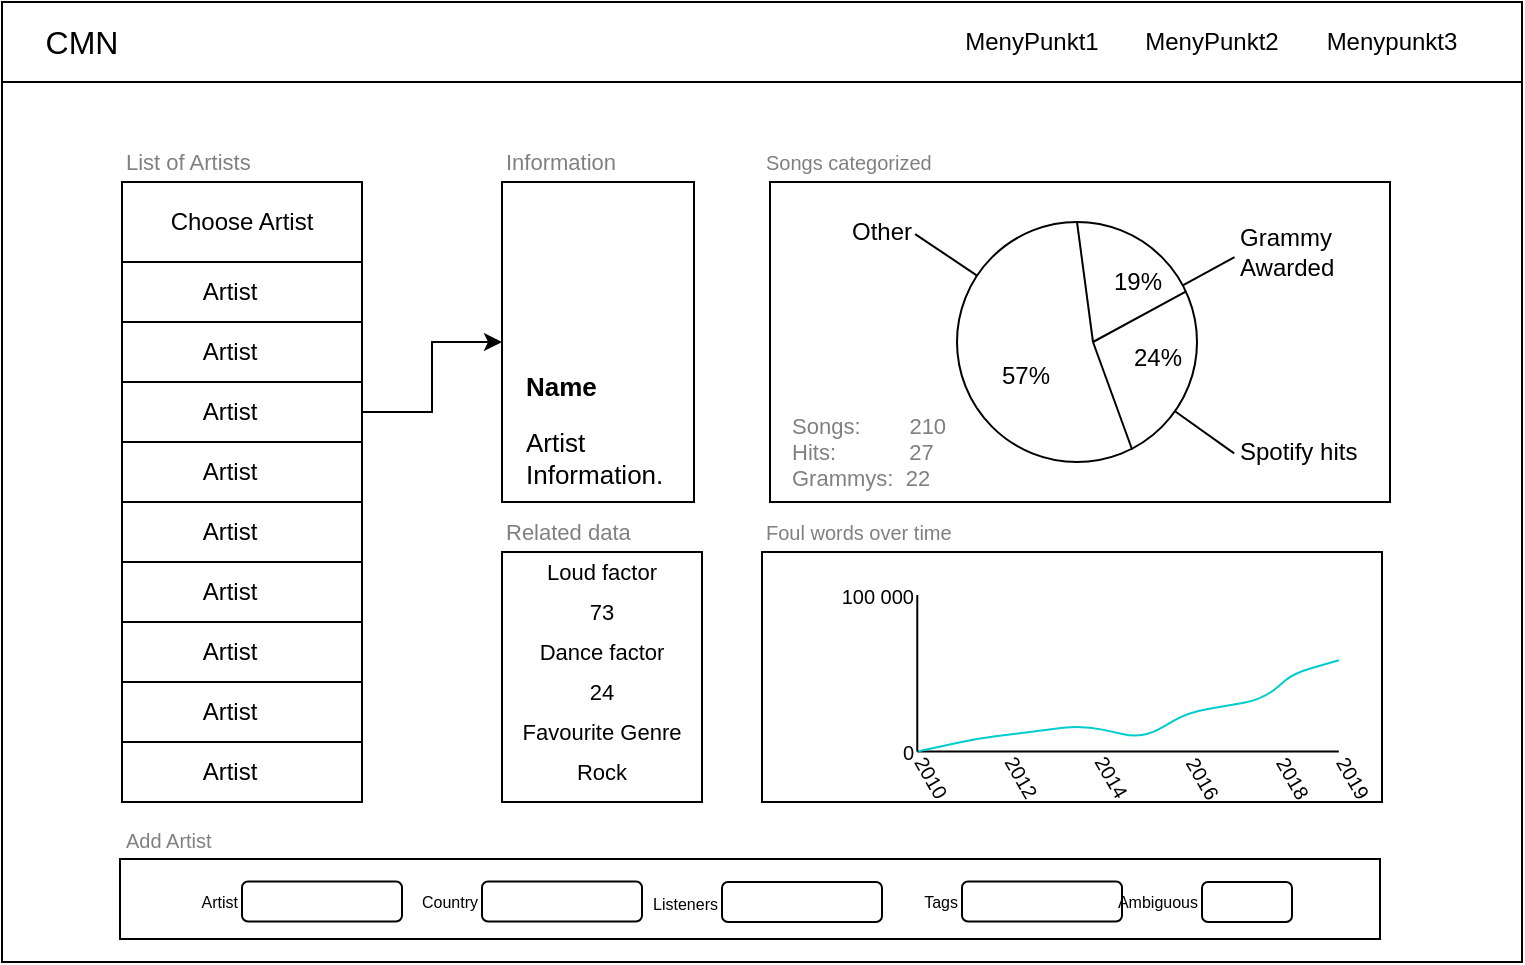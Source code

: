 <mxfile version="15.2.4" type="device"><diagram id="FpLfvGY2y6bisr2QhjPP" name="Page-1"><mxGraphModel dx="976" dy="619" grid="1" gridSize="10" guides="1" tooltips="1" connect="0" arrows="1" fold="1" page="1" pageScale="1" pageWidth="827" pageHeight="1169" math="0" shadow="0"><root><mxCell id="0"/><mxCell id="1" parent="0"/><mxCell id="VOAiiT4rFAhRIrcqMZqm-1" value="" style="rounded=0;whiteSpace=wrap;html=1;" parent="1" vertex="1"><mxGeometry x="40" y="40" width="760" height="480" as="geometry"/></mxCell><mxCell id="VOAiiT4rFAhRIrcqMZqm-2" value="" style="rounded=0;whiteSpace=wrap;html=1;" parent="1" vertex="1"><mxGeometry x="40" y="40" width="760" height="40" as="geometry"/></mxCell><mxCell id="VOAiiT4rFAhRIrcqMZqm-3" value="CMN" style="text;html=1;strokeColor=none;fillColor=none;align=center;verticalAlign=middle;whiteSpace=wrap;rounded=0;fontSize=16;" parent="1" vertex="1"><mxGeometry x="60" y="50" width="40" height="20" as="geometry"/></mxCell><mxCell id="_I1kwGrFGnyH2I6oYm-j-2" value="MenyPunkt1" style="text;html=1;strokeColor=none;fillColor=none;align=center;verticalAlign=middle;whiteSpace=wrap;rounded=0;" parent="1" vertex="1"><mxGeometry x="510" y="50" width="90" height="20" as="geometry"/></mxCell><mxCell id="_I1kwGrFGnyH2I6oYm-j-3" value="MenyPunkt2" style="text;html=1;strokeColor=none;fillColor=none;align=center;verticalAlign=middle;whiteSpace=wrap;rounded=0;" parent="1" vertex="1"><mxGeometry x="600" y="50" width="90" height="20" as="geometry"/></mxCell><mxCell id="_I1kwGrFGnyH2I6oYm-j-4" value="Menypunkt3" style="text;html=1;strokeColor=none;fillColor=none;align=center;verticalAlign=middle;whiteSpace=wrap;rounded=0;" parent="1" vertex="1"><mxGeometry x="690" y="50" width="90" height="20" as="geometry"/></mxCell><mxCell id="kdcfZe5GgwqKHXjUwZt--2" value="Information" style="text;html=1;strokeColor=none;fillColor=none;align=left;verticalAlign=middle;whiteSpace=wrap;rounded=0;fontSize=11;fontColor=#808080;" parent="1" vertex="1"><mxGeometry x="290" y="110" width="100" height="20" as="geometry"/></mxCell><mxCell id="kdcfZe5GgwqKHXjUwZt--7" value="" style="group;fontSize=11;" parent="1" vertex="1" connectable="0"><mxGeometry x="290" y="130" width="96" height="160" as="geometry"/></mxCell><mxCell id="kdcfZe5GgwqKHXjUwZt--3" value="" style="rounded=0;whiteSpace=wrap;html=1;" parent="kdcfZe5GgwqKHXjUwZt--7" vertex="1"><mxGeometry width="96" height="160" as="geometry"/></mxCell><mxCell id="kdcfZe5GgwqKHXjUwZt--4" value="" style="shape=image;html=1;verticalAlign=top;verticalLabelPosition=bottom;labelBackgroundColor=#ffffff;imageAspect=0;aspect=fixed;image=https://cdn4.iconfinder.com/data/icons/glyphs/24/icons_user2-128.png" parent="kdcfZe5GgwqKHXjUwZt--7" vertex="1"><mxGeometry x="13.714" y="16" width="68.571" height="68.571" as="geometry"/></mxCell><mxCell id="kdcfZe5GgwqKHXjUwZt--6" value="&lt;h1 style=&quot;font-size: 13px&quot;&gt;&lt;font style=&quot;font-size: 13px&quot;&gt;Name&lt;/font&gt;&lt;/h1&gt;&lt;p style=&quot;font-size: 13px&quot;&gt;&lt;font style=&quot;font-size: 13px&quot;&gt;Artist Information.&lt;/font&gt;&lt;/p&gt;" style="text;html=1;strokeColor=none;fillColor=none;spacing=5;spacingTop=-20;whiteSpace=wrap;overflow=hidden;rounded=0;" parent="kdcfZe5GgwqKHXjUwZt--7" vertex="1"><mxGeometry x="6.857" y="96" width="82.286" height="56" as="geometry"/></mxCell><mxCell id="kdcfZe5GgwqKHXjUwZt--47" value="" style="group" parent="1" vertex="1" connectable="0"><mxGeometry x="100" y="130" width="120" height="310" as="geometry"/></mxCell><mxCell id="kdcfZe5GgwqKHXjUwZt--8" value="" style="rounded=0;whiteSpace=wrap;html=1;" parent="kdcfZe5GgwqKHXjUwZt--47" vertex="1"><mxGeometry width="120" height="310" as="geometry"/></mxCell><mxCell id="kdcfZe5GgwqKHXjUwZt--12" value="" style="group" parent="kdcfZe5GgwqKHXjUwZt--47" vertex="1" connectable="0"><mxGeometry y="40" width="120" height="30" as="geometry"/></mxCell><mxCell id="kdcfZe5GgwqKHXjUwZt--9" value="" style="rounded=0;whiteSpace=wrap;html=1;" parent="kdcfZe5GgwqKHXjUwZt--12" vertex="1"><mxGeometry width="120" height="30" as="geometry"/></mxCell><mxCell id="kdcfZe5GgwqKHXjUwZt--10" value="" style="shape=image;html=1;verticalAlign=top;verticalLabelPosition=bottom;labelBackgroundColor=#ffffff;imageAspect=0;aspect=fixed;image=https://cdn4.iconfinder.com/data/icons/glyphs/24/icons_user2-128.png" parent="kdcfZe5GgwqKHXjUwZt--12" vertex="1"><mxGeometry x="10" y="5" width="20" height="20" as="geometry"/></mxCell><mxCell id="kdcfZe5GgwqKHXjUwZt--11" value="Artist" style="text;html=1;strokeColor=none;fillColor=none;align=center;verticalAlign=middle;whiteSpace=wrap;rounded=0;" parent="kdcfZe5GgwqKHXjUwZt--12" vertex="1"><mxGeometry x="34" y="5" width="40" height="20" as="geometry"/></mxCell><mxCell id="kdcfZe5GgwqKHXjUwZt--13" value="" style="group" parent="kdcfZe5GgwqKHXjUwZt--47" vertex="1" connectable="0"><mxGeometry y="70" width="120" height="30" as="geometry"/></mxCell><mxCell id="kdcfZe5GgwqKHXjUwZt--14" value="" style="rounded=0;whiteSpace=wrap;html=1;" parent="kdcfZe5GgwqKHXjUwZt--13" vertex="1"><mxGeometry width="120" height="30" as="geometry"/></mxCell><mxCell id="kdcfZe5GgwqKHXjUwZt--15" value="" style="shape=image;html=1;verticalAlign=top;verticalLabelPosition=bottom;labelBackgroundColor=#ffffff;imageAspect=0;aspect=fixed;image=https://cdn4.iconfinder.com/data/icons/glyphs/24/icons_user2-128.png" parent="kdcfZe5GgwqKHXjUwZt--13" vertex="1"><mxGeometry x="10" y="5" width="20" height="20" as="geometry"/></mxCell><mxCell id="kdcfZe5GgwqKHXjUwZt--16" value="Artist" style="text;html=1;strokeColor=none;fillColor=none;align=center;verticalAlign=middle;whiteSpace=wrap;rounded=0;" parent="kdcfZe5GgwqKHXjUwZt--13" vertex="1"><mxGeometry x="34" y="5" width="40" height="20" as="geometry"/></mxCell><mxCell id="kdcfZe5GgwqKHXjUwZt--18" value="" style="group" parent="kdcfZe5GgwqKHXjUwZt--47" vertex="1" connectable="0"><mxGeometry y="100" width="120" height="30" as="geometry"/></mxCell><mxCell id="kdcfZe5GgwqKHXjUwZt--19" value="" style="rounded=0;whiteSpace=wrap;html=1;" parent="kdcfZe5GgwqKHXjUwZt--18" vertex="1"><mxGeometry width="120" height="30" as="geometry"/></mxCell><mxCell id="kdcfZe5GgwqKHXjUwZt--20" value="" style="shape=image;html=1;verticalAlign=top;verticalLabelPosition=bottom;labelBackgroundColor=#ffffff;imageAspect=0;aspect=fixed;image=https://cdn4.iconfinder.com/data/icons/glyphs/24/icons_user2-128.png" parent="kdcfZe5GgwqKHXjUwZt--18" vertex="1"><mxGeometry x="10" y="5" width="20" height="20" as="geometry"/></mxCell><mxCell id="kdcfZe5GgwqKHXjUwZt--21" value="Artist" style="text;html=1;strokeColor=none;fillColor=none;align=center;verticalAlign=middle;whiteSpace=wrap;rounded=0;" parent="kdcfZe5GgwqKHXjUwZt--18" vertex="1"><mxGeometry x="34" y="5" width="40" height="20" as="geometry"/></mxCell><mxCell id="kdcfZe5GgwqKHXjUwZt--22" value="" style="group" parent="kdcfZe5GgwqKHXjUwZt--47" vertex="1" connectable="0"><mxGeometry y="130" width="120" height="30" as="geometry"/></mxCell><mxCell id="kdcfZe5GgwqKHXjUwZt--23" value="" style="rounded=0;whiteSpace=wrap;html=1;" parent="kdcfZe5GgwqKHXjUwZt--22" vertex="1"><mxGeometry width="120" height="30" as="geometry"/></mxCell><mxCell id="kdcfZe5GgwqKHXjUwZt--24" value="" style="shape=image;html=1;verticalAlign=top;verticalLabelPosition=bottom;labelBackgroundColor=#ffffff;imageAspect=0;aspect=fixed;image=https://cdn4.iconfinder.com/data/icons/glyphs/24/icons_user2-128.png" parent="kdcfZe5GgwqKHXjUwZt--22" vertex="1"><mxGeometry x="10" y="5" width="20" height="20" as="geometry"/></mxCell><mxCell id="kdcfZe5GgwqKHXjUwZt--25" value="Artist" style="text;html=1;strokeColor=none;fillColor=none;align=center;verticalAlign=middle;whiteSpace=wrap;rounded=0;" parent="kdcfZe5GgwqKHXjUwZt--22" vertex="1"><mxGeometry x="34" y="5" width="40" height="20" as="geometry"/></mxCell><mxCell id="kdcfZe5GgwqKHXjUwZt--26" value="" style="group" parent="kdcfZe5GgwqKHXjUwZt--47" vertex="1" connectable="0"><mxGeometry y="160" width="120" height="30" as="geometry"/></mxCell><mxCell id="kdcfZe5GgwqKHXjUwZt--27" value="" style="rounded=0;whiteSpace=wrap;html=1;" parent="kdcfZe5GgwqKHXjUwZt--26" vertex="1"><mxGeometry width="120" height="30" as="geometry"/></mxCell><mxCell id="kdcfZe5GgwqKHXjUwZt--28" value="" style="shape=image;html=1;verticalAlign=top;verticalLabelPosition=bottom;labelBackgroundColor=#ffffff;imageAspect=0;aspect=fixed;image=https://cdn4.iconfinder.com/data/icons/glyphs/24/icons_user2-128.png" parent="kdcfZe5GgwqKHXjUwZt--26" vertex="1"><mxGeometry x="10" y="5" width="20" height="20" as="geometry"/></mxCell><mxCell id="kdcfZe5GgwqKHXjUwZt--29" value="Artist" style="text;html=1;strokeColor=none;fillColor=none;align=center;verticalAlign=middle;whiteSpace=wrap;rounded=0;" parent="kdcfZe5GgwqKHXjUwZt--26" vertex="1"><mxGeometry x="34" y="5" width="40" height="20" as="geometry"/></mxCell><mxCell id="kdcfZe5GgwqKHXjUwZt--30" value="" style="group" parent="kdcfZe5GgwqKHXjUwZt--47" vertex="1" connectable="0"><mxGeometry y="190" width="120" height="30" as="geometry"/></mxCell><mxCell id="kdcfZe5GgwqKHXjUwZt--31" value="" style="rounded=0;whiteSpace=wrap;html=1;" parent="kdcfZe5GgwqKHXjUwZt--30" vertex="1"><mxGeometry width="120" height="30" as="geometry"/></mxCell><mxCell id="kdcfZe5GgwqKHXjUwZt--32" value="" style="shape=image;html=1;verticalAlign=top;verticalLabelPosition=bottom;labelBackgroundColor=#ffffff;imageAspect=0;aspect=fixed;image=https://cdn4.iconfinder.com/data/icons/glyphs/24/icons_user2-128.png" parent="kdcfZe5GgwqKHXjUwZt--30" vertex="1"><mxGeometry x="10" y="5" width="20" height="20" as="geometry"/></mxCell><mxCell id="kdcfZe5GgwqKHXjUwZt--33" value="Artist" style="text;html=1;strokeColor=none;fillColor=none;align=center;verticalAlign=middle;whiteSpace=wrap;rounded=0;" parent="kdcfZe5GgwqKHXjUwZt--30" vertex="1"><mxGeometry x="34" y="5" width="40" height="20" as="geometry"/></mxCell><mxCell id="kdcfZe5GgwqKHXjUwZt--34" value="" style="group" parent="kdcfZe5GgwqKHXjUwZt--47" vertex="1" connectable="0"><mxGeometry y="220" width="120" height="30" as="geometry"/></mxCell><mxCell id="kdcfZe5GgwqKHXjUwZt--35" value="" style="rounded=0;whiteSpace=wrap;html=1;" parent="kdcfZe5GgwqKHXjUwZt--34" vertex="1"><mxGeometry width="120" height="30" as="geometry"/></mxCell><mxCell id="kdcfZe5GgwqKHXjUwZt--36" value="" style="shape=image;html=1;verticalAlign=top;verticalLabelPosition=bottom;labelBackgroundColor=#ffffff;imageAspect=0;aspect=fixed;image=https://cdn4.iconfinder.com/data/icons/glyphs/24/icons_user2-128.png" parent="kdcfZe5GgwqKHXjUwZt--34" vertex="1"><mxGeometry x="10" y="5" width="20" height="20" as="geometry"/></mxCell><mxCell id="kdcfZe5GgwqKHXjUwZt--37" value="Artist" style="text;html=1;strokeColor=none;fillColor=none;align=center;verticalAlign=middle;whiteSpace=wrap;rounded=0;" parent="kdcfZe5GgwqKHXjUwZt--34" vertex="1"><mxGeometry x="34" y="5" width="40" height="20" as="geometry"/></mxCell><mxCell id="kdcfZe5GgwqKHXjUwZt--38" value="" style="group" parent="kdcfZe5GgwqKHXjUwZt--47" vertex="1" connectable="0"><mxGeometry y="250" width="120" height="30" as="geometry"/></mxCell><mxCell id="kdcfZe5GgwqKHXjUwZt--39" value="" style="rounded=0;whiteSpace=wrap;html=1;" parent="kdcfZe5GgwqKHXjUwZt--38" vertex="1"><mxGeometry width="120" height="30" as="geometry"/></mxCell><mxCell id="kdcfZe5GgwqKHXjUwZt--40" value="" style="shape=image;html=1;verticalAlign=top;verticalLabelPosition=bottom;labelBackgroundColor=#ffffff;imageAspect=0;aspect=fixed;image=https://cdn4.iconfinder.com/data/icons/glyphs/24/icons_user2-128.png" parent="kdcfZe5GgwqKHXjUwZt--38" vertex="1"><mxGeometry x="10" y="5" width="20" height="20" as="geometry"/></mxCell><mxCell id="kdcfZe5GgwqKHXjUwZt--41" value="Artist" style="text;html=1;strokeColor=none;fillColor=none;align=center;verticalAlign=middle;whiteSpace=wrap;rounded=0;" parent="kdcfZe5GgwqKHXjUwZt--38" vertex="1"><mxGeometry x="34" y="5" width="40" height="20" as="geometry"/></mxCell><mxCell id="kdcfZe5GgwqKHXjUwZt--42" value="" style="group" parent="kdcfZe5GgwqKHXjUwZt--47" vertex="1" connectable="0"><mxGeometry y="280" width="120" height="30" as="geometry"/></mxCell><mxCell id="kdcfZe5GgwqKHXjUwZt--43" value="" style="rounded=0;whiteSpace=wrap;html=1;" parent="kdcfZe5GgwqKHXjUwZt--42" vertex="1"><mxGeometry width="120" height="30" as="geometry"/></mxCell><mxCell id="kdcfZe5GgwqKHXjUwZt--44" value="" style="shape=image;html=1;verticalAlign=top;verticalLabelPosition=bottom;labelBackgroundColor=#ffffff;imageAspect=0;aspect=fixed;image=https://cdn4.iconfinder.com/data/icons/glyphs/24/icons_user2-128.png" parent="kdcfZe5GgwqKHXjUwZt--42" vertex="1"><mxGeometry x="10" y="5" width="20" height="20" as="geometry"/></mxCell><mxCell id="kdcfZe5GgwqKHXjUwZt--45" value="Artist" style="text;html=1;strokeColor=none;fillColor=none;align=center;verticalAlign=middle;whiteSpace=wrap;rounded=0;" parent="kdcfZe5GgwqKHXjUwZt--42" vertex="1"><mxGeometry x="34" y="5" width="40" height="20" as="geometry"/></mxCell><mxCell id="kdcfZe5GgwqKHXjUwZt--46" value="Choose Artist" style="text;html=1;strokeColor=none;fillColor=none;align=center;verticalAlign=middle;whiteSpace=wrap;rounded=0;" parent="kdcfZe5GgwqKHXjUwZt--47" vertex="1"><mxGeometry x="10" y="10" width="100" height="20" as="geometry"/></mxCell><mxCell id="kdcfZe5GgwqKHXjUwZt--48" style="edgeStyle=orthogonalEdgeStyle;rounded=0;orthogonalLoop=1;jettySize=auto;html=1;entryX=0;entryY=0.5;entryDx=0;entryDy=0;fontSize=11;" parent="1" source="kdcfZe5GgwqKHXjUwZt--19" target="kdcfZe5GgwqKHXjUwZt--3" edge="1"><mxGeometry relative="1" as="geometry"/></mxCell><mxCell id="Ex8AOMkN4aT4SVaCYXbA-27" value="" style="group" parent="1" vertex="1" connectable="0"><mxGeometry x="414" y="150" width="378.5" height="140" as="geometry"/></mxCell><mxCell id="Ex8AOMkN4aT4SVaCYXbA-25" value="" style="rounded=0;whiteSpace=wrap;html=1;fontSize=12;fillColor=#FFFFFF;align=right;" parent="Ex8AOMkN4aT4SVaCYXbA-27" vertex="1"><mxGeometry x="10" y="-20" width="310" height="160" as="geometry"/></mxCell><mxCell id="Ex8AOMkN4aT4SVaCYXbA-18" value="" style="group" parent="Ex8AOMkN4aT4SVaCYXbA-27" vertex="1" connectable="0"><mxGeometry x="2.5" y="20" width="376" height="120" as="geometry"/></mxCell><mxCell id="Ex8AOMkN4aT4SVaCYXbA-26" value="" style="group" parent="Ex8AOMkN4aT4SVaCYXbA-18" vertex="1" connectable="0"><mxGeometry x="240" y="-20" width="85" height="120" as="geometry"/></mxCell><mxCell id="Ex8AOMkN4aT4SVaCYXbA-10" value="Grammy Awarded" style="text;html=1;strokeColor=none;fillColor=none;align=left;verticalAlign=middle;whiteSpace=wrap;rounded=0;fontSize=12;" parent="Ex8AOMkN4aT4SVaCYXbA-26" vertex="1"><mxGeometry width="80" height="30" as="geometry"/></mxCell><mxCell id="Ex8AOMkN4aT4SVaCYXbA-11" value="Spotify hits" style="text;html=1;strokeColor=none;fillColor=none;align=left;verticalAlign=middle;whiteSpace=wrap;rounded=0;fontSize=12;" parent="Ex8AOMkN4aT4SVaCYXbA-26" vertex="1"><mxGeometry y="110" width="85" height="10" as="geometry"/></mxCell><mxCell id="Ex8AOMkN4aT4SVaCYXbA-46" value="Songs:&amp;nbsp; &amp;nbsp; &amp;nbsp; &amp;nbsp; 210&lt;br&gt;Hits:&amp;nbsp; &amp;nbsp; &amp;nbsp; &amp;nbsp; &amp;nbsp; &amp;nbsp; 27&lt;br&gt;Grammys:&amp;nbsp; 22" style="text;html=1;strokeColor=none;fillColor=none;align=left;verticalAlign=middle;whiteSpace=wrap;rounded=0;fontSize=11;fontColor=#808080;" parent="Ex8AOMkN4aT4SVaCYXbA-18" vertex="1"><mxGeometry x="16.08" y="75" width="100" height="40" as="geometry"/></mxCell><mxCell id="Ex8AOMkN4aT4SVaCYXbA-12" value="Other" style="text;html=1;strokeColor=none;fillColor=none;align=right;verticalAlign=middle;whiteSpace=wrap;rounded=0;fontSize=12;" parent="Ex8AOMkN4aT4SVaCYXbA-27" vertex="1"><mxGeometry width="82.5" height="10" as="geometry"/></mxCell><mxCell id="Ex8AOMkN4aT4SVaCYXbA-1" value="" style="ellipse;whiteSpace=wrap;html=1;aspect=fixed;fontSize=11;fillColor=#FFFFFF;align=left;" parent="Ex8AOMkN4aT4SVaCYXbA-27" vertex="1"><mxGeometry x="103.5" width="120" height="120" as="geometry"/></mxCell><mxCell id="Ex8AOMkN4aT4SVaCYXbA-3" value="" style="endArrow=none;html=1;fontSize=11;entryX=0.5;entryY=0;entryDx=0;entryDy=0;" parent="Ex8AOMkN4aT4SVaCYXbA-27" target="Ex8AOMkN4aT4SVaCYXbA-1" edge="1"><mxGeometry width="50" height="50" relative="1" as="geometry"><mxPoint x="171.5" y="60" as="sourcePoint"/><mxPoint x="222.5" y="45" as="targetPoint"/></mxGeometry></mxCell><mxCell id="Ex8AOMkN4aT4SVaCYXbA-4" value="" style="endArrow=none;html=1;fontSize=11;entryX=0.955;entryY=0.289;entryDx=0;entryDy=0;entryPerimeter=0;" parent="Ex8AOMkN4aT4SVaCYXbA-27" target="Ex8AOMkN4aT4SVaCYXbA-1" edge="1"><mxGeometry width="50" height="50" relative="1" as="geometry"><mxPoint x="171.5" y="60" as="sourcePoint"/><mxPoint x="214" y="60" as="targetPoint"/></mxGeometry></mxCell><mxCell id="Ex8AOMkN4aT4SVaCYXbA-5" value="" style="endArrow=none;html=1;fontSize=11;exitX=0.73;exitY=0.949;exitDx=0;exitDy=0;exitPerimeter=0;" parent="Ex8AOMkN4aT4SVaCYXbA-27" source="Ex8AOMkN4aT4SVaCYXbA-1" edge="1"><mxGeometry width="50" height="50" relative="1" as="geometry"><mxPoint x="163" y="105" as="sourcePoint"/><mxPoint x="171.5" y="60" as="targetPoint"/></mxGeometry></mxCell><mxCell id="Ex8AOMkN4aT4SVaCYXbA-6" value="&lt;font style=&quot;font-size: 12px&quot;&gt;57%&lt;/font&gt;" style="text;html=1;strokeColor=none;fillColor=none;align=center;verticalAlign=middle;whiteSpace=wrap;rounded=0;fontSize=16;" parent="Ex8AOMkN4aT4SVaCYXbA-27" vertex="1"><mxGeometry x="120.5" y="67.5" width="34" height="15" as="geometry"/></mxCell><mxCell id="Ex8AOMkN4aT4SVaCYXbA-7" value="24%" style="text;html=1;strokeColor=none;fillColor=none;align=center;verticalAlign=middle;whiteSpace=wrap;rounded=0;fontSize=12;" parent="Ex8AOMkN4aT4SVaCYXbA-27" vertex="1"><mxGeometry x="183.5" y="60" width="40" height="15" as="geometry"/></mxCell><mxCell id="Ex8AOMkN4aT4SVaCYXbA-8" value="19%" style="text;html=1;strokeColor=none;fillColor=none;align=center;verticalAlign=middle;whiteSpace=wrap;rounded=0;fontSize=12;" parent="Ex8AOMkN4aT4SVaCYXbA-27" vertex="1"><mxGeometry x="173.5" y="22.5" width="40" height="15" as="geometry"/></mxCell><mxCell id="Ex8AOMkN4aT4SVaCYXbA-22" value="" style="endArrow=none;html=1;fontSize=12;entryX=-0.005;entryY=0.569;entryDx=0;entryDy=0;entryPerimeter=0;" parent="Ex8AOMkN4aT4SVaCYXbA-27" source="Ex8AOMkN4aT4SVaCYXbA-1" target="Ex8AOMkN4aT4SVaCYXbA-11" edge="1"><mxGeometry width="50" height="50" relative="1" as="geometry"><mxPoint x="202.5" y="150" as="sourcePoint"/><mxPoint x="252.5" y="100" as="targetPoint"/></mxGeometry></mxCell><mxCell id="Ex8AOMkN4aT4SVaCYXbA-23" value="" style="endArrow=none;html=1;fontSize=12;entryX=1.001;entryY=0.604;entryDx=0;entryDy=0;entryPerimeter=0;" parent="Ex8AOMkN4aT4SVaCYXbA-27" source="Ex8AOMkN4aT4SVaCYXbA-1" target="Ex8AOMkN4aT4SVaCYXbA-12" edge="1"><mxGeometry width="50" height="50" relative="1" as="geometry"><mxPoint x="101.5" y="56" as="sourcePoint"/><mxPoint x="242.5" y="-10" as="targetPoint"/></mxGeometry></mxCell><mxCell id="Ex8AOMkN4aT4SVaCYXbA-24" value="" style="endArrow=none;html=1;fontSize=12;entryX=-0.003;entryY=0.587;entryDx=0;entryDy=0;entryPerimeter=0;" parent="Ex8AOMkN4aT4SVaCYXbA-27" source="Ex8AOMkN4aT4SVaCYXbA-1" target="Ex8AOMkN4aT4SVaCYXbA-10" edge="1"><mxGeometry width="50" height="50" relative="1" as="geometry"><mxPoint x="222.5" y="60" as="sourcePoint"/><mxPoint x="272.5" y="10" as="targetPoint"/></mxGeometry></mxCell><mxCell id="Ex8AOMkN4aT4SVaCYXbA-28" value="" style="rounded=0;whiteSpace=wrap;html=1;fontSize=12;fillColor=#FFFFFF;align=right;" parent="1" vertex="1"><mxGeometry x="420" y="315" width="310" height="125" as="geometry"/></mxCell><mxCell id="Ex8AOMkN4aT4SVaCYXbA-29" value="Songs categorized" style="text;html=1;strokeColor=none;fillColor=none;align=left;verticalAlign=middle;whiteSpace=wrap;rounded=0;fontSize=10;fontColor=#808080;" parent="1" vertex="1"><mxGeometry x="420" y="110" width="300" height="20" as="geometry"/></mxCell><mxCell id="Ex8AOMkN4aT4SVaCYXbA-41" value="" style="group" parent="1" vertex="1" connectable="0"><mxGeometry x="460" y="330" width="270" height="112.32" as="geometry"/></mxCell><mxCell id="Ex8AOMkN4aT4SVaCYXbA-30" value="" style="endArrow=none;html=1;fontSize=12;" parent="Ex8AOMkN4aT4SVaCYXbA-41" edge="1"><mxGeometry width="50" height="50" relative="1" as="geometry"><mxPoint x="37.64" y="84.735" as="sourcePoint"/><mxPoint x="248.425" y="84.735" as="targetPoint"/></mxGeometry></mxCell><mxCell id="Ex8AOMkN4aT4SVaCYXbA-31" value="" style="endArrow=none;html=1;fontSize=12;" parent="Ex8AOMkN4aT4SVaCYXbA-41" edge="1"><mxGeometry width="50" height="50" relative="1" as="geometry"><mxPoint x="37.64" y="84.735" as="sourcePoint"/><mxPoint x="37.64" y="6.518" as="targetPoint"/></mxGeometry></mxCell><mxCell id="Ex8AOMkN4aT4SVaCYXbA-32" value="2010" style="text;html=1;strokeColor=none;fillColor=none;align=center;verticalAlign=middle;whiteSpace=wrap;rounded=0;fontSize=10;rotation=60;" parent="Ex8AOMkN4aT4SVaCYXbA-41" vertex="1"><mxGeometry x="30.112" y="91.253" width="30.112" height="13.036" as="geometry"/></mxCell><mxCell id="Ex8AOMkN4aT4SVaCYXbA-33" value="2014" style="text;html=1;strokeColor=none;fillColor=none;align=center;verticalAlign=middle;whiteSpace=wrap;rounded=0;fontSize=10;rotation=60;" parent="Ex8AOMkN4aT4SVaCYXbA-41" vertex="1"><mxGeometry x="120.448" y="91.253" width="30.112" height="13.036" as="geometry"/></mxCell><mxCell id="Ex8AOMkN4aT4SVaCYXbA-34" value="2019" style="text;html=1;strokeColor=none;fillColor=none;align=center;verticalAlign=middle;whiteSpace=wrap;rounded=0;fontSize=10;rotation=60;" parent="Ex8AOMkN4aT4SVaCYXbA-41" vertex="1"><mxGeometry x="240.897" y="91.253" width="30.112" height="13.036" as="geometry"/></mxCell><mxCell id="Ex8AOMkN4aT4SVaCYXbA-35" value="2012" style="text;html=1;strokeColor=none;fillColor=none;align=center;verticalAlign=middle;whiteSpace=wrap;rounded=0;fontSize=10;rotation=60;" parent="Ex8AOMkN4aT4SVaCYXbA-41" vertex="1"><mxGeometry x="75.28" y="91.253" width="30.112" height="13.036" as="geometry"/></mxCell><mxCell id="Ex8AOMkN4aT4SVaCYXbA-36" value="2016" style="text;html=1;strokeColor=none;fillColor=none;align=center;verticalAlign=middle;whiteSpace=wrap;rounded=0;fontSize=10;rotation=60;" parent="Ex8AOMkN4aT4SVaCYXbA-41" vertex="1"><mxGeometry x="165.616" y="91.253" width="30.112" height="13.036" as="geometry"/></mxCell><mxCell id="Ex8AOMkN4aT4SVaCYXbA-37" value="2018" style="text;html=1;strokeColor=none;fillColor=none;align=center;verticalAlign=middle;whiteSpace=wrap;rounded=0;fontSize=10;rotation=60;" parent="Ex8AOMkN4aT4SVaCYXbA-41" vertex="1"><mxGeometry x="210.784" y="91.253" width="30.112" height="13.036" as="geometry"/></mxCell><mxCell id="Ex8AOMkN4aT4SVaCYXbA-38" value="0" style="text;html=1;strokeColor=none;fillColor=none;align=right;verticalAlign=middle;whiteSpace=wrap;rounded=0;fontSize=10;" parent="Ex8AOMkN4aT4SVaCYXbA-41" vertex="1"><mxGeometry x="7.528" y="78.217" width="30.112" height="13.036" as="geometry"/></mxCell><mxCell id="Ex8AOMkN4aT4SVaCYXbA-39" value="100 000" style="text;html=1;strokeColor=none;fillColor=none;align=right;verticalAlign=middle;whiteSpace=wrap;rounded=0;fontSize=10;" parent="Ex8AOMkN4aT4SVaCYXbA-41" vertex="1"><mxGeometry x="-10" width="47.64" height="13.04" as="geometry"/></mxCell><mxCell id="Ex8AOMkN4aT4SVaCYXbA-40" value="" style="endArrow=none;html=1;fontSize=12;exitX=1.018;exitY=0.492;exitDx=0;exitDy=0;exitPerimeter=0;strokeColor=#00CCCC;" parent="Ex8AOMkN4aT4SVaCYXbA-41" source="Ex8AOMkN4aT4SVaCYXbA-38" edge="1"><mxGeometry width="50" height="50" relative="1" as="geometry"><mxPoint x="67.752" y="71.699" as="sourcePoint"/><mxPoint x="248.425" y="39.109" as="targetPoint"/><Array as="points"><mxPoint x="67.752" y="78.217"/><mxPoint x="120.448" y="71.699"/><mxPoint x="150.56" y="78.217"/><mxPoint x="173.144" y="65.181"/><mxPoint x="210.784" y="58.663"/><mxPoint x="225.84" y="45.627"/></Array></mxGeometry></mxCell><mxCell id="Ex8AOMkN4aT4SVaCYXbA-42" value="Foul words over time" style="text;html=1;strokeColor=none;fillColor=none;align=left;verticalAlign=middle;whiteSpace=wrap;rounded=0;fontSize=10;fontColor=#808080;" parent="1" vertex="1"><mxGeometry x="420" y="295" width="150" height="20" as="geometry"/></mxCell><mxCell id="Ex8AOMkN4aT4SVaCYXbA-43" value="List of Artists" style="text;html=1;strokeColor=none;fillColor=none;align=left;verticalAlign=middle;whiteSpace=wrap;rounded=0;fontSize=11;fontColor=#808080;" parent="1" vertex="1"><mxGeometry x="100" y="110" width="100" height="20" as="geometry"/></mxCell><mxCell id="Ex8AOMkN4aT4SVaCYXbA-44" value="" style="rounded=0;whiteSpace=wrap;html=1;fontSize=11;fontColor=#808080;fillColor=#FFFFFF;align=left;" parent="1" vertex="1"><mxGeometry x="290" y="315" width="100" height="125" as="geometry"/></mxCell><mxCell id="Ex8AOMkN4aT4SVaCYXbA-45" value="Related data" style="text;html=1;strokeColor=none;fillColor=none;align=left;verticalAlign=middle;whiteSpace=wrap;rounded=0;fontSize=11;fontColor=#808080;" parent="1" vertex="1"><mxGeometry x="290" y="295" width="88" height="20" as="geometry"/></mxCell><mxCell id="Ex8AOMkN4aT4SVaCYXbA-47" value="Loud factor" style="text;html=1;strokeColor=none;fillColor=none;align=center;verticalAlign=middle;whiteSpace=wrap;rounded=0;fontSize=11;fontColor=#000000;" parent="1" vertex="1"><mxGeometry x="290" y="315" width="100" height="20" as="geometry"/></mxCell><mxCell id="Ex8AOMkN4aT4SVaCYXbA-50" value="" style="rounded=0;whiteSpace=wrap;html=1;fontSize=11;fontColor=#808080;fillColor=#FFFFFF;align=center;" parent="1" vertex="1"><mxGeometry x="99" y="468.5" width="630" height="40" as="geometry"/></mxCell><mxCell id="Ex8AOMkN4aT4SVaCYXbA-51" value="Artist" style="text;html=1;strokeColor=none;fillColor=none;align=right;verticalAlign=middle;whiteSpace=wrap;rounded=0;fontSize=8;fontColor=#000000;labelBackgroundColor=none;" parent="1" vertex="1"><mxGeometry x="90" y="479.75" width="70" height="20" as="geometry"/></mxCell><mxCell id="Ex8AOMkN4aT4SVaCYXbA-52" value="" style="shape=image;html=1;verticalAlign=top;verticalLabelPosition=bottom;labelBackgroundColor=#ffffff;imageAspect=0;aspect=fixed;image=https://cdn1.iconfinder.com/data/icons/feather-2/24/plus-circle-128.png;fontSize=11;fontColor=#808080;fillColor=#FFFFFF;" parent="1" vertex="1"><mxGeometry x="697" y="478.25" width="23" height="23" as="geometry"/></mxCell><mxCell id="Ex8AOMkN4aT4SVaCYXbA-53" value="Add Artist" style="text;html=1;strokeColor=none;fillColor=none;align=left;verticalAlign=middle;whiteSpace=wrap;rounded=0;fontSize=10;fontColor=#808080;" parent="1" vertex="1"><mxGeometry x="100" y="448.5" width="300" height="20" as="geometry"/></mxCell><mxCell id="Ex8AOMkN4aT4SVaCYXbA-54" value="" style="rounded=1;whiteSpace=wrap;html=1;fontSize=11;fontColor=#808080;fillColor=#FFFFFF;align=center;" parent="1" vertex="1"><mxGeometry x="160" y="479.75" width="80" height="20" as="geometry"/></mxCell><mxCell id="Ex8AOMkN4aT4SVaCYXbA-55" value="Country" style="text;html=1;strokeColor=none;fillColor=none;align=right;verticalAlign=middle;whiteSpace=wrap;rounded=0;fontSize=8;fontColor=#000000;labelBackgroundColor=none;" parent="1" vertex="1"><mxGeometry x="210" y="480" width="70" height="20" as="geometry"/></mxCell><mxCell id="Ex8AOMkN4aT4SVaCYXbA-56" value="" style="rounded=1;whiteSpace=wrap;html=1;fontSize=11;fontColor=#808080;fillColor=#FFFFFF;align=center;" parent="1" vertex="1"><mxGeometry x="280" y="479.75" width="80" height="20" as="geometry"/></mxCell><mxCell id="Ex8AOMkN4aT4SVaCYXbA-57" value="Listeners" style="text;html=1;strokeColor=none;fillColor=none;align=right;verticalAlign=middle;whiteSpace=wrap;rounded=0;fontSize=8;fontColor=#000000;labelBackgroundColor=none;" parent="1" vertex="1"><mxGeometry x="330" y="481.25" width="70" height="20" as="geometry"/></mxCell><mxCell id="Ex8AOMkN4aT4SVaCYXbA-58" value="" style="rounded=1;whiteSpace=wrap;html=1;fontSize=11;fontColor=#808080;fillColor=#FFFFFF;align=center;" parent="1" vertex="1"><mxGeometry x="400" y="480" width="80" height="20" as="geometry"/></mxCell><mxCell id="Ex8AOMkN4aT4SVaCYXbA-59" value="" style="rounded=1;whiteSpace=wrap;html=1;fontSize=11;fontColor=#808080;fillColor=#FFFFFF;align=center;" parent="1" vertex="1"><mxGeometry x="520" y="479.75" width="80" height="20" as="geometry"/></mxCell><mxCell id="Ex8AOMkN4aT4SVaCYXbA-60" value="" style="rounded=1;whiteSpace=wrap;html=1;fontSize=11;fontColor=#808080;fillColor=#FFFFFF;align=center;" parent="1" vertex="1"><mxGeometry x="640" y="480" width="45" height="20" as="geometry"/></mxCell><mxCell id="Ex8AOMkN4aT4SVaCYXbA-61" value="Tags" style="text;html=1;strokeColor=none;fillColor=none;align=right;verticalAlign=middle;whiteSpace=wrap;rounded=0;fontSize=8;fontColor=#000000;labelBackgroundColor=none;" parent="1" vertex="1"><mxGeometry x="450" y="479.75" width="70" height="20" as="geometry"/></mxCell><mxCell id="Ex8AOMkN4aT4SVaCYXbA-62" value="Ambiguous" style="text;html=1;strokeColor=none;fillColor=none;align=right;verticalAlign=middle;whiteSpace=wrap;rounded=0;fontSize=8;fontColor=#000000;labelBackgroundColor=none;" parent="1" vertex="1"><mxGeometry x="570" y="480" width="70" height="20" as="geometry"/></mxCell><mxCell id="mtSfTEyZRGmspG1lNk9M-1" value="73" style="text;html=1;strokeColor=none;fillColor=none;align=center;verticalAlign=middle;whiteSpace=wrap;rounded=0;fontSize=11;fontColor=#000000;" vertex="1" parent="1"><mxGeometry x="290" y="335" width="100" height="20" as="geometry"/></mxCell><mxCell id="mtSfTEyZRGmspG1lNk9M-2" value="Dance factor" style="text;html=1;strokeColor=none;fillColor=none;align=center;verticalAlign=middle;whiteSpace=wrap;rounded=0;fontSize=11;fontColor=#000000;" vertex="1" parent="1"><mxGeometry x="290" y="355" width="100" height="20" as="geometry"/></mxCell><mxCell id="mtSfTEyZRGmspG1lNk9M-3" value="24" style="text;html=1;strokeColor=none;fillColor=none;align=center;verticalAlign=middle;whiteSpace=wrap;rounded=0;fontSize=11;fontColor=#000000;" vertex="1" parent="1"><mxGeometry x="290" y="375" width="100" height="20" as="geometry"/></mxCell><mxCell id="mtSfTEyZRGmspG1lNk9M-4" value="Favourite Genre" style="text;html=1;strokeColor=none;fillColor=none;align=center;verticalAlign=middle;whiteSpace=wrap;rounded=0;fontSize=11;fontColor=#000000;" vertex="1" parent="1"><mxGeometry x="290" y="395" width="100" height="20" as="geometry"/></mxCell><mxCell id="mtSfTEyZRGmspG1lNk9M-5" value="Rock" style="text;html=1;strokeColor=none;fillColor=none;align=center;verticalAlign=middle;whiteSpace=wrap;rounded=0;fontSize=11;fontColor=#000000;" vertex="1" parent="1"><mxGeometry x="290" y="415" width="100" height="20" as="geometry"/></mxCell></root></mxGraphModel></diagram></mxfile>